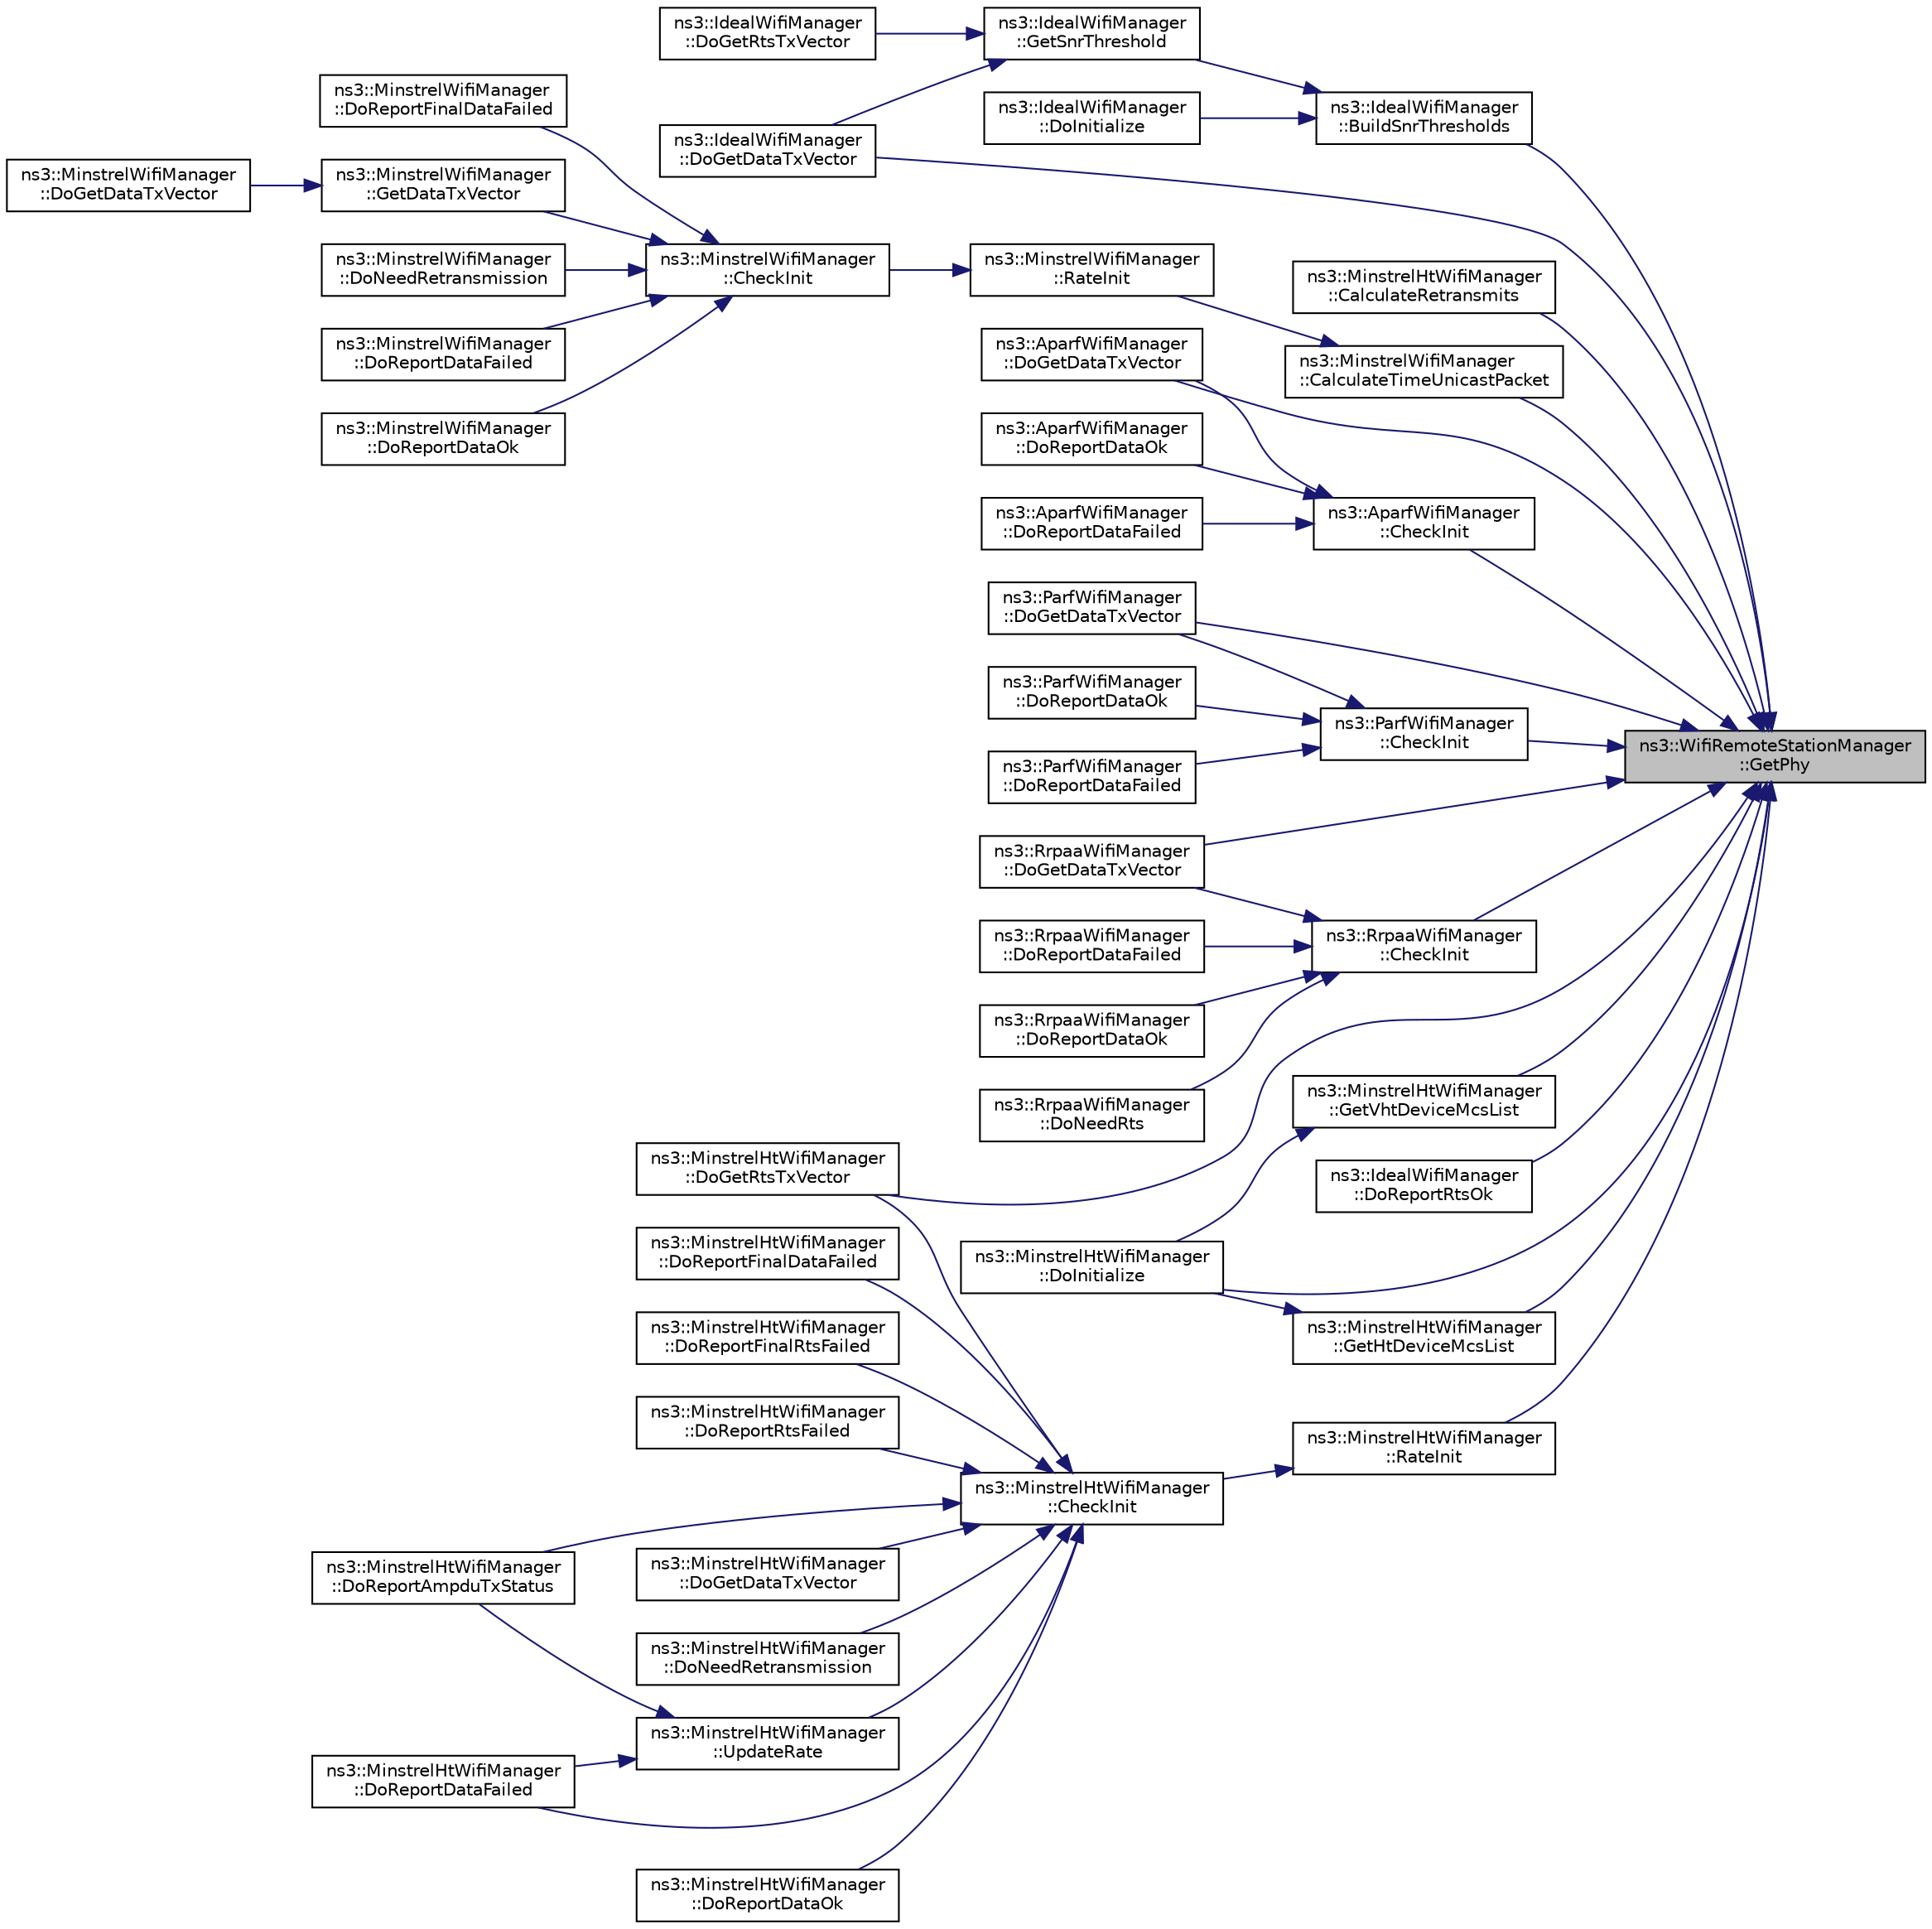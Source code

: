 digraph "ns3::WifiRemoteStationManager::GetPhy"
{
 // LATEX_PDF_SIZE
  edge [fontname="Helvetica",fontsize="10",labelfontname="Helvetica",labelfontsize="10"];
  node [fontname="Helvetica",fontsize="10",shape=record];
  rankdir="RL";
  Node1 [label="ns3::WifiRemoteStationManager\l::GetPhy",height=0.2,width=0.4,color="black", fillcolor="grey75", style="filled", fontcolor="black",tooltip="Return the WifiPhy."];
  Node1 -> Node2 [dir="back",color="midnightblue",fontsize="10",style="solid",fontname="Helvetica"];
  Node2 [label="ns3::IdealWifiManager\l::BuildSnrThresholds",height=0.2,width=0.4,color="black", fillcolor="white", style="filled",URL="$classns3_1_1_ideal_wifi_manager.html#a9324f6fe2c6e6b7b2212f4aac69f9dee",tooltip="Construct the vector of minimum SNRs needed to successfully transmit for all possible combinations (r..."];
  Node2 -> Node3 [dir="back",color="midnightblue",fontsize="10",style="solid",fontname="Helvetica"];
  Node3 [label="ns3::IdealWifiManager\l::DoInitialize",height=0.2,width=0.4,color="black", fillcolor="white", style="filled",URL="$classns3_1_1_ideal_wifi_manager.html#a678947f49366ca1734b6299b667845da",tooltip="Initialize() implementation."];
  Node2 -> Node4 [dir="back",color="midnightblue",fontsize="10",style="solid",fontname="Helvetica"];
  Node4 [label="ns3::IdealWifiManager\l::GetSnrThreshold",height=0.2,width=0.4,color="black", fillcolor="white", style="filled",URL="$classns3_1_1_ideal_wifi_manager.html#ae91f9cb4e73c9743497c2d775b482385",tooltip="Return the minimum SNR needed to successfully transmit data with this WifiTxVector at the specified B..."];
  Node4 -> Node5 [dir="back",color="midnightblue",fontsize="10",style="solid",fontname="Helvetica"];
  Node5 [label="ns3::IdealWifiManager\l::DoGetDataTxVector",height=0.2,width=0.4,color="black", fillcolor="white", style="filled",URL="$classns3_1_1_ideal_wifi_manager.html#a2e7570eb1f5cbef1067cfb714e94218e",tooltip=" "];
  Node4 -> Node6 [dir="back",color="midnightblue",fontsize="10",style="solid",fontname="Helvetica"];
  Node6 [label="ns3::IdealWifiManager\l::DoGetRtsTxVector",height=0.2,width=0.4,color="black", fillcolor="white", style="filled",URL="$classns3_1_1_ideal_wifi_manager.html#ab263f9a1c04747b2c2b55774bf97854a",tooltip=" "];
  Node1 -> Node7 [dir="back",color="midnightblue",fontsize="10",style="solid",fontname="Helvetica"];
  Node7 [label="ns3::MinstrelHtWifiManager\l::CalculateRetransmits",height=0.2,width=0.4,color="black", fillcolor="white", style="filled",URL="$classns3_1_1_minstrel_ht_wifi_manager.html#a156c2241d824f07ff17266e23a78413b",tooltip="Calculate the number of retransmissions to set for the (groupId, rateId) rate."];
  Node1 -> Node8 [dir="back",color="midnightblue",fontsize="10",style="solid",fontname="Helvetica"];
  Node8 [label="ns3::MinstrelWifiManager\l::CalculateTimeUnicastPacket",height=0.2,width=0.4,color="black", fillcolor="white", style="filled",URL="$classns3_1_1_minstrel_wifi_manager.html#ab619fbd9813b4672149eaa5b0a9e8298",tooltip="Estimate the time to transmit the given packet with the given number of retries."];
  Node8 -> Node9 [dir="back",color="midnightblue",fontsize="10",style="solid",fontname="Helvetica"];
  Node9 [label="ns3::MinstrelWifiManager\l::RateInit",height=0.2,width=0.4,color="black", fillcolor="white", style="filled",URL="$classns3_1_1_minstrel_wifi_manager.html#a418f952e90b383f28fcf00f2bd816cb6",tooltip="Initialize Minstrel Table."];
  Node9 -> Node10 [dir="back",color="midnightblue",fontsize="10",style="solid",fontname="Helvetica"];
  Node10 [label="ns3::MinstrelWifiManager\l::CheckInit",height=0.2,width=0.4,color="black", fillcolor="white", style="filled",URL="$classns3_1_1_minstrel_wifi_manager.html#a5768fc5c0a32ee601e476d51b7cd8eec",tooltip="Check for initializations."];
  Node10 -> Node11 [dir="back",color="midnightblue",fontsize="10",style="solid",fontname="Helvetica"];
  Node11 [label="ns3::MinstrelWifiManager\l::DoNeedRetransmission",height=0.2,width=0.4,color="black", fillcolor="white", style="filled",URL="$classns3_1_1_minstrel_wifi_manager.html#a9ec473fa6ebd7460bce2d8bf36908ad2",tooltip=" "];
  Node10 -> Node12 [dir="back",color="midnightblue",fontsize="10",style="solid",fontname="Helvetica"];
  Node12 [label="ns3::MinstrelWifiManager\l::DoReportDataFailed",height=0.2,width=0.4,color="black", fillcolor="white", style="filled",URL="$classns3_1_1_minstrel_wifi_manager.html#ad85c20d1c9c6fa2f77a92bef7575de53",tooltip="This method is a pure virtual method that must be implemented by the sub-class."];
  Node10 -> Node13 [dir="back",color="midnightblue",fontsize="10",style="solid",fontname="Helvetica"];
  Node13 [label="ns3::MinstrelWifiManager\l::DoReportDataOk",height=0.2,width=0.4,color="black", fillcolor="white", style="filled",URL="$classns3_1_1_minstrel_wifi_manager.html#ac572feb982d6c6db570c6b242378d87e",tooltip="This method is a pure virtual method that must be implemented by the sub-class."];
  Node10 -> Node14 [dir="back",color="midnightblue",fontsize="10",style="solid",fontname="Helvetica"];
  Node14 [label="ns3::MinstrelWifiManager\l::DoReportFinalDataFailed",height=0.2,width=0.4,color="black", fillcolor="white", style="filled",URL="$classns3_1_1_minstrel_wifi_manager.html#a6761121418977e63b958cac8c0ac698a",tooltip="This method is a pure virtual method that must be implemented by the sub-class."];
  Node10 -> Node15 [dir="back",color="midnightblue",fontsize="10",style="solid",fontname="Helvetica"];
  Node15 [label="ns3::MinstrelWifiManager\l::GetDataTxVector",height=0.2,width=0.4,color="black", fillcolor="white", style="filled",URL="$classns3_1_1_minstrel_wifi_manager.html#afc42d002709fb4334ae5b164bfa07aa8",tooltip="Get data transmit vector."];
  Node15 -> Node16 [dir="back",color="midnightblue",fontsize="10",style="solid",fontname="Helvetica"];
  Node16 [label="ns3::MinstrelWifiManager\l::DoGetDataTxVector",height=0.2,width=0.4,color="black", fillcolor="white", style="filled",URL="$classns3_1_1_minstrel_wifi_manager.html#aea34c1267e390ce04c3b50bd6df69173",tooltip=" "];
  Node1 -> Node17 [dir="back",color="midnightblue",fontsize="10",style="solid",fontname="Helvetica"];
  Node17 [label="ns3::AparfWifiManager\l::CheckInit",height=0.2,width=0.4,color="black", fillcolor="white", style="filled",URL="$classns3_1_1_aparf_wifi_manager.html#a98a3fc4dfff3bcc1bc452dfed963576f",tooltip="Check for initializations."];
  Node17 -> Node18 [dir="back",color="midnightblue",fontsize="10",style="solid",fontname="Helvetica"];
  Node18 [label="ns3::AparfWifiManager\l::DoGetDataTxVector",height=0.2,width=0.4,color="black", fillcolor="white", style="filled",URL="$classns3_1_1_aparf_wifi_manager.html#a9be0935377c6c6052cc12407d17dafbd",tooltip=" "];
  Node17 -> Node19 [dir="back",color="midnightblue",fontsize="10",style="solid",fontname="Helvetica"];
  Node19 [label="ns3::AparfWifiManager\l::DoReportDataFailed",height=0.2,width=0.4,color="black", fillcolor="white", style="filled",URL="$classns3_1_1_aparf_wifi_manager.html#a3a4301f367370f1ac76e586104408fc4",tooltip="This method is a pure virtual method that must be implemented by the sub-class."];
  Node17 -> Node20 [dir="back",color="midnightblue",fontsize="10",style="solid",fontname="Helvetica"];
  Node20 [label="ns3::AparfWifiManager\l::DoReportDataOk",height=0.2,width=0.4,color="black", fillcolor="white", style="filled",URL="$classns3_1_1_aparf_wifi_manager.html#a51f768e330c6a39aec8fac0e2b8e6a88",tooltip="This method is a pure virtual method that must be implemented by the sub-class."];
  Node1 -> Node21 [dir="back",color="midnightblue",fontsize="10",style="solid",fontname="Helvetica"];
  Node21 [label="ns3::ParfWifiManager\l::CheckInit",height=0.2,width=0.4,color="black", fillcolor="white", style="filled",URL="$classns3_1_1_parf_wifi_manager.html#a2a7ea7d1accf1ce9056c91929db2e7eb",tooltip="Check for initializations."];
  Node21 -> Node22 [dir="back",color="midnightblue",fontsize="10",style="solid",fontname="Helvetica"];
  Node22 [label="ns3::ParfWifiManager\l::DoGetDataTxVector",height=0.2,width=0.4,color="black", fillcolor="white", style="filled",URL="$classns3_1_1_parf_wifi_manager.html#a5a7cc006d12987077a3afc4edd76da86",tooltip=" "];
  Node21 -> Node23 [dir="back",color="midnightblue",fontsize="10",style="solid",fontname="Helvetica"];
  Node23 [label="ns3::ParfWifiManager\l::DoReportDataFailed",height=0.2,width=0.4,color="black", fillcolor="white", style="filled",URL="$classns3_1_1_parf_wifi_manager.html#a852f0d8e8da9139971a07432bf4e3c1c",tooltip="This method is a pure virtual method that must be implemented by the sub-class."];
  Node21 -> Node24 [dir="back",color="midnightblue",fontsize="10",style="solid",fontname="Helvetica"];
  Node24 [label="ns3::ParfWifiManager\l::DoReportDataOk",height=0.2,width=0.4,color="black", fillcolor="white", style="filled",URL="$classns3_1_1_parf_wifi_manager.html#a136a69ad76347d94c22ae33c23d49d7e",tooltip="This method is a pure virtual method that must be implemented by the sub-class."];
  Node1 -> Node25 [dir="back",color="midnightblue",fontsize="10",style="solid",fontname="Helvetica"];
  Node25 [label="ns3::RrpaaWifiManager\l::CheckInit",height=0.2,width=0.4,color="black", fillcolor="white", style="filled",URL="$classns3_1_1_rrpaa_wifi_manager.html#a37fd1f9711566d9def5f31c966a89bb5",tooltip="Check for initializations."];
  Node25 -> Node26 [dir="back",color="midnightblue",fontsize="10",style="solid",fontname="Helvetica"];
  Node26 [label="ns3::RrpaaWifiManager\l::DoGetDataTxVector",height=0.2,width=0.4,color="black", fillcolor="white", style="filled",URL="$classns3_1_1_rrpaa_wifi_manager.html#add26dac79b43d5c0114ba30e8cb29a9e",tooltip=" "];
  Node25 -> Node27 [dir="back",color="midnightblue",fontsize="10",style="solid",fontname="Helvetica"];
  Node27 [label="ns3::RrpaaWifiManager\l::DoNeedRts",height=0.2,width=0.4,color="black", fillcolor="white", style="filled",URL="$classns3_1_1_rrpaa_wifi_manager.html#a29c12382e12bf7841a2ebb0b69ec358f",tooltip=" "];
  Node25 -> Node28 [dir="back",color="midnightblue",fontsize="10",style="solid",fontname="Helvetica"];
  Node28 [label="ns3::RrpaaWifiManager\l::DoReportDataFailed",height=0.2,width=0.4,color="black", fillcolor="white", style="filled",URL="$classns3_1_1_rrpaa_wifi_manager.html#a1eaf934bbd61fba16475071bd67a6064",tooltip="This method is a pure virtual method that must be implemented by the sub-class."];
  Node25 -> Node29 [dir="back",color="midnightblue",fontsize="10",style="solid",fontname="Helvetica"];
  Node29 [label="ns3::RrpaaWifiManager\l::DoReportDataOk",height=0.2,width=0.4,color="black", fillcolor="white", style="filled",URL="$classns3_1_1_rrpaa_wifi_manager.html#a0d58aac0852cc1292c35d4a400e660ed",tooltip="This method is a pure virtual method that must be implemented by the sub-class."];
  Node1 -> Node18 [dir="back",color="midnightblue",fontsize="10",style="solid",fontname="Helvetica"];
  Node1 -> Node5 [dir="back",color="midnightblue",fontsize="10",style="solid",fontname="Helvetica"];
  Node1 -> Node22 [dir="back",color="midnightblue",fontsize="10",style="solid",fontname="Helvetica"];
  Node1 -> Node26 [dir="back",color="midnightblue",fontsize="10",style="solid",fontname="Helvetica"];
  Node1 -> Node30 [dir="back",color="midnightblue",fontsize="10",style="solid",fontname="Helvetica"];
  Node30 [label="ns3::MinstrelHtWifiManager\l::DoGetRtsTxVector",height=0.2,width=0.4,color="black", fillcolor="white", style="filled",URL="$classns3_1_1_minstrel_ht_wifi_manager.html#a8628d42b27a3bf5cbbd4ea0ec2a79307",tooltip=" "];
  Node1 -> Node31 [dir="back",color="midnightblue",fontsize="10",style="solid",fontname="Helvetica"];
  Node31 [label="ns3::MinstrelHtWifiManager\l::DoInitialize",height=0.2,width=0.4,color="black", fillcolor="white", style="filled",URL="$classns3_1_1_minstrel_ht_wifi_manager.html#a3c5c32d2a58fb45a922e435192b0cf43",tooltip="Initialize() implementation."];
  Node1 -> Node32 [dir="back",color="midnightblue",fontsize="10",style="solid",fontname="Helvetica"];
  Node32 [label="ns3::IdealWifiManager\l::DoReportRtsOk",height=0.2,width=0.4,color="black", fillcolor="white", style="filled",URL="$classns3_1_1_ideal_wifi_manager.html#a3baa107493052456308092dd737f94a0",tooltip="This method is a pure virtual method that must be implemented by the sub-class."];
  Node1 -> Node33 [dir="back",color="midnightblue",fontsize="10",style="solid",fontname="Helvetica"];
  Node33 [label="ns3::MinstrelHtWifiManager\l::GetHtDeviceMcsList",height=0.2,width=0.4,color="black", fillcolor="white", style="filled",URL="$classns3_1_1_minstrel_ht_wifi_manager.html#a3dbce08edbf06879db5e0825fac927ee",tooltip="Returns a list of only the HT MCS supported by the device."];
  Node33 -> Node31 [dir="back",color="midnightblue",fontsize="10",style="solid",fontname="Helvetica"];
  Node1 -> Node34 [dir="back",color="midnightblue",fontsize="10",style="solid",fontname="Helvetica"];
  Node34 [label="ns3::MinstrelHtWifiManager\l::GetVhtDeviceMcsList",height=0.2,width=0.4,color="black", fillcolor="white", style="filled",URL="$classns3_1_1_minstrel_ht_wifi_manager.html#a48dfdaab7c47c7b884ed48e103cb5909",tooltip="Returns a list of only the VHT MCS supported by the device."];
  Node34 -> Node31 [dir="back",color="midnightblue",fontsize="10",style="solid",fontname="Helvetica"];
  Node1 -> Node35 [dir="back",color="midnightblue",fontsize="10",style="solid",fontname="Helvetica"];
  Node35 [label="ns3::MinstrelHtWifiManager\l::RateInit",height=0.2,width=0.4,color="black", fillcolor="white", style="filled",URL="$classns3_1_1_minstrel_ht_wifi_manager.html#a3b59b889db624539c6d5af89fa5e9f74",tooltip="Initialize Minstrel Table."];
  Node35 -> Node36 [dir="back",color="midnightblue",fontsize="10",style="solid",fontname="Helvetica"];
  Node36 [label="ns3::MinstrelHtWifiManager\l::CheckInit",height=0.2,width=0.4,color="black", fillcolor="white", style="filled",URL="$classns3_1_1_minstrel_ht_wifi_manager.html#a7f94804a34efa6121bdfd5d01ac34694",tooltip="Check for initializations."];
  Node36 -> Node37 [dir="back",color="midnightblue",fontsize="10",style="solid",fontname="Helvetica"];
  Node37 [label="ns3::MinstrelHtWifiManager\l::DoGetDataTxVector",height=0.2,width=0.4,color="black", fillcolor="white", style="filled",URL="$classns3_1_1_minstrel_ht_wifi_manager.html#abc2436c9c8dabb7c78907f478e1bb8c7",tooltip=" "];
  Node36 -> Node30 [dir="back",color="midnightblue",fontsize="10",style="solid",fontname="Helvetica"];
  Node36 -> Node38 [dir="back",color="midnightblue",fontsize="10",style="solid",fontname="Helvetica"];
  Node38 [label="ns3::MinstrelHtWifiManager\l::DoNeedRetransmission",height=0.2,width=0.4,color="black", fillcolor="white", style="filled",URL="$classns3_1_1_minstrel_ht_wifi_manager.html#a82e4438440288e8418b501893a11bacb",tooltip=" "];
  Node36 -> Node39 [dir="back",color="midnightblue",fontsize="10",style="solid",fontname="Helvetica"];
  Node39 [label="ns3::MinstrelHtWifiManager\l::DoReportAmpduTxStatus",height=0.2,width=0.4,color="black", fillcolor="white", style="filled",URL="$classns3_1_1_minstrel_ht_wifi_manager.html#ae46e486574f5eb6e591fe147f8cd388e",tooltip="Typically called per A-MPDU, either when a Block ACK was successfully received or when a BlockAckTime..."];
  Node36 -> Node40 [dir="back",color="midnightblue",fontsize="10",style="solid",fontname="Helvetica"];
  Node40 [label="ns3::MinstrelHtWifiManager\l::DoReportDataFailed",height=0.2,width=0.4,color="black", fillcolor="white", style="filled",URL="$classns3_1_1_minstrel_ht_wifi_manager.html#aa586c8a920a75e94428f44b560aefc7e",tooltip="This method is a pure virtual method that must be implemented by the sub-class."];
  Node36 -> Node41 [dir="back",color="midnightblue",fontsize="10",style="solid",fontname="Helvetica"];
  Node41 [label="ns3::MinstrelHtWifiManager\l::DoReportDataOk",height=0.2,width=0.4,color="black", fillcolor="white", style="filled",URL="$classns3_1_1_minstrel_ht_wifi_manager.html#aa0843d3f01c36ec861881c5770e55b03",tooltip="This method is a pure virtual method that must be implemented by the sub-class."];
  Node36 -> Node42 [dir="back",color="midnightblue",fontsize="10",style="solid",fontname="Helvetica"];
  Node42 [label="ns3::MinstrelHtWifiManager\l::DoReportFinalDataFailed",height=0.2,width=0.4,color="black", fillcolor="white", style="filled",URL="$classns3_1_1_minstrel_ht_wifi_manager.html#a7f0e93d9dccdb7bbbe35ff9b6d117d53",tooltip="This method is a pure virtual method that must be implemented by the sub-class."];
  Node36 -> Node43 [dir="back",color="midnightblue",fontsize="10",style="solid",fontname="Helvetica"];
  Node43 [label="ns3::MinstrelHtWifiManager\l::DoReportFinalRtsFailed",height=0.2,width=0.4,color="black", fillcolor="white", style="filled",URL="$classns3_1_1_minstrel_ht_wifi_manager.html#a9891afb45c6fd574a040dfef9d85014f",tooltip="This method is a pure virtual method that must be implemented by the sub-class."];
  Node36 -> Node44 [dir="back",color="midnightblue",fontsize="10",style="solid",fontname="Helvetica"];
  Node44 [label="ns3::MinstrelHtWifiManager\l::DoReportRtsFailed",height=0.2,width=0.4,color="black", fillcolor="white", style="filled",URL="$classns3_1_1_minstrel_ht_wifi_manager.html#a755d4934c2a8ea5392c23aed6ae85851",tooltip="This method is a pure virtual method that must be implemented by the sub-class."];
  Node36 -> Node45 [dir="back",color="midnightblue",fontsize="10",style="solid",fontname="Helvetica"];
  Node45 [label="ns3::MinstrelHtWifiManager\l::UpdateRate",height=0.2,width=0.4,color="black", fillcolor="white", style="filled",URL="$classns3_1_1_minstrel_ht_wifi_manager.html#abb282b56803faf26139d0db929b09b22",tooltip="Update rate."];
  Node45 -> Node39 [dir="back",color="midnightblue",fontsize="10",style="solid",fontname="Helvetica"];
  Node45 -> Node40 [dir="back",color="midnightblue",fontsize="10",style="solid",fontname="Helvetica"];
}

